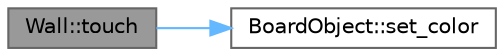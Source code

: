digraph "Wall::touch"
{
 // LATEX_PDF_SIZE
  bgcolor="transparent";
  edge [fontname=Helvetica,fontsize=10,labelfontname=Helvetica,labelfontsize=10];
  node [fontname=Helvetica,fontsize=10,shape=box,height=0.2,width=0.4];
  rankdir="LR";
  Node1 [label="Wall::touch",height=0.2,width=0.4,color="gray40", fillcolor="grey60", style="filled", fontcolor="black",tooltip=" "];
  Node1 -> Node2 [color="steelblue1",style="solid"];
  Node2 [label="BoardObject::set_color",height=0.2,width=0.4,color="grey40", fillcolor="white", style="filled",URL="$class_board_object.html#a39f0202cca7f28f360b54e93a0a18ad1",tooltip=" "];
}
